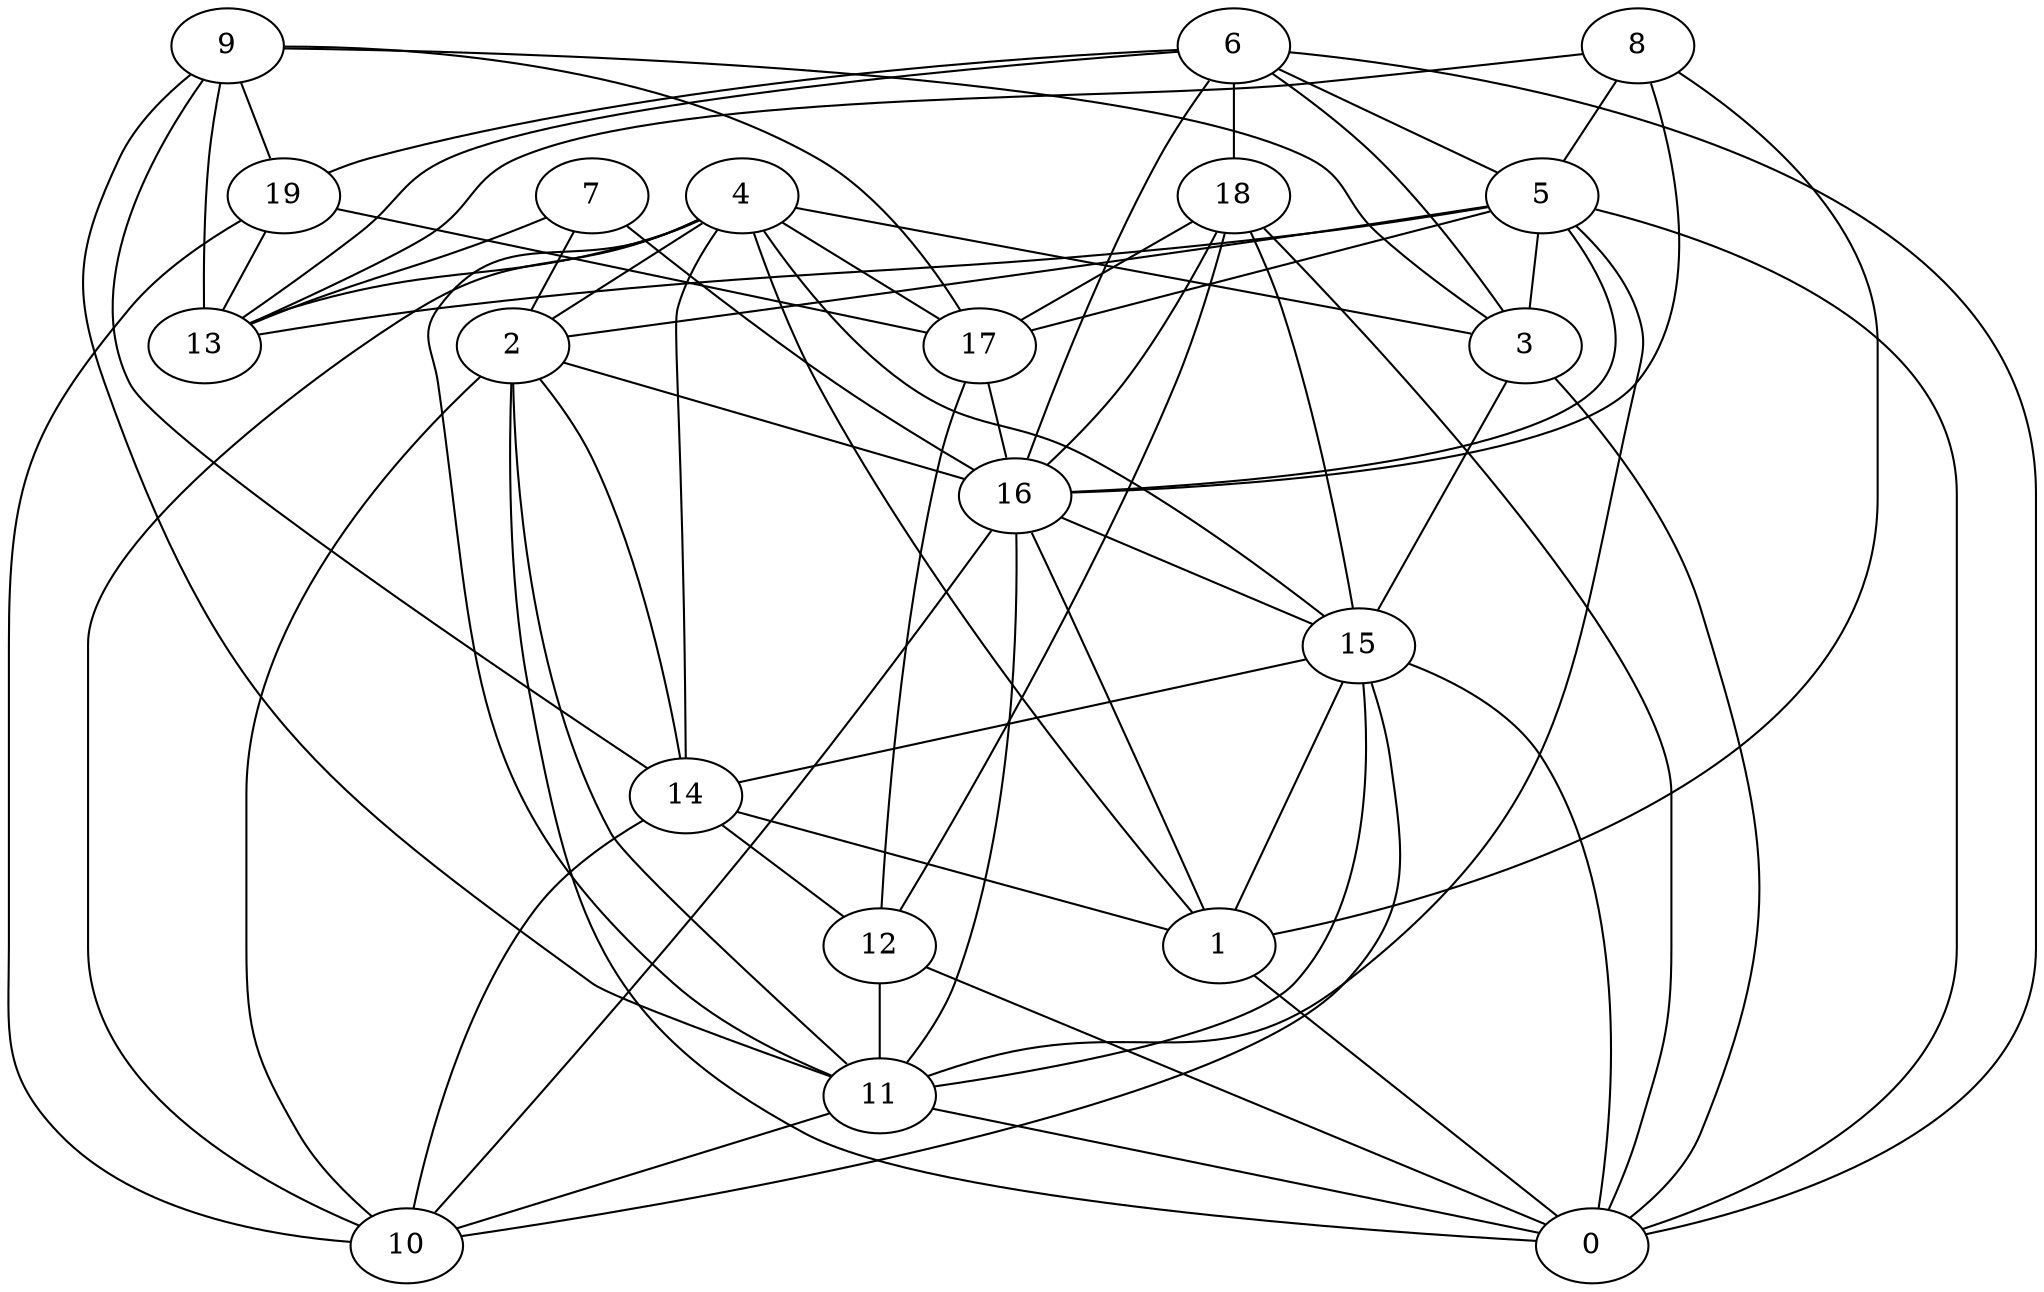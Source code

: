 digraph GG_graph {

subgraph G_graph {
edge [color = black]
"8" -> "13" [dir = none]
"8" -> "16" [dir = none]
"8" -> "1" [dir = none]
"19" -> "10" [dir = none]
"19" -> "13" [dir = none]
"6" -> "16" [dir = none]
"6" -> "0" [dir = none]
"6" -> "18" [dir = none]
"6" -> "3" [dir = none]
"6" -> "19" [dir = none]
"6" -> "13" [dir = none]
"15" -> "14" [dir = none]
"15" -> "1" [dir = none]
"15" -> "11" [dir = none]
"15" -> "0" [dir = none]
"4" -> "13" [dir = none]
"4" -> "17" [dir = none]
"4" -> "15" [dir = none]
"4" -> "10" [dir = none]
"4" -> "3" [dir = none]
"4" -> "1" [dir = none]
"4" -> "11" [dir = none]
"4" -> "2" [dir = none]
"2" -> "16" [dir = none]
"2" -> "14" [dir = none]
"2" -> "0" [dir = none]
"2" -> "10" [dir = none]
"5" -> "0" [dir = none]
"5" -> "3" [dir = none]
"5" -> "13" [dir = none]
"5" -> "11" [dir = none]
"5" -> "16" [dir = none]
"5" -> "2" [dir = none]
"11" -> "10" [dir = none]
"11" -> "0" [dir = none]
"18" -> "16" [dir = none]
"18" -> "17" [dir = none]
"18" -> "12" [dir = none]
"7" -> "2" [dir = none]
"7" -> "16" [dir = none]
"7" -> "13" [dir = none]
"17" -> "16" [dir = none]
"17" -> "12" [dir = none]
"9" -> "3" [dir = none]
"9" -> "13" [dir = none]
"9" -> "11" [dir = none]
"9" -> "17" [dir = none]
"3" -> "0" [dir = none]
"3" -> "15" [dir = none]
"16" -> "11" [dir = none]
"16" -> "1" [dir = none]
"16" -> "15" [dir = none]
"16" -> "10" [dir = none]
"14" -> "10" [dir = none]
"14" -> "12" [dir = none]
"12" -> "0" [dir = none]
"12" -> "11" [dir = none]
"15" -> "10" [dir = none]
"5" -> "17" [dir = none]
"18" -> "0" [dir = none]
"4" -> "14" [dir = none]
"1" -> "0" [dir = none]
"19" -> "17" [dir = none]
"2" -> "11" [dir = none]
"9" -> "14" [dir = none]
"18" -> "15" [dir = none]
"8" -> "5" [dir = none]
"14" -> "1" [dir = none]
"6" -> "5" [dir = none]
"9" -> "19" [dir = none]
}

}
